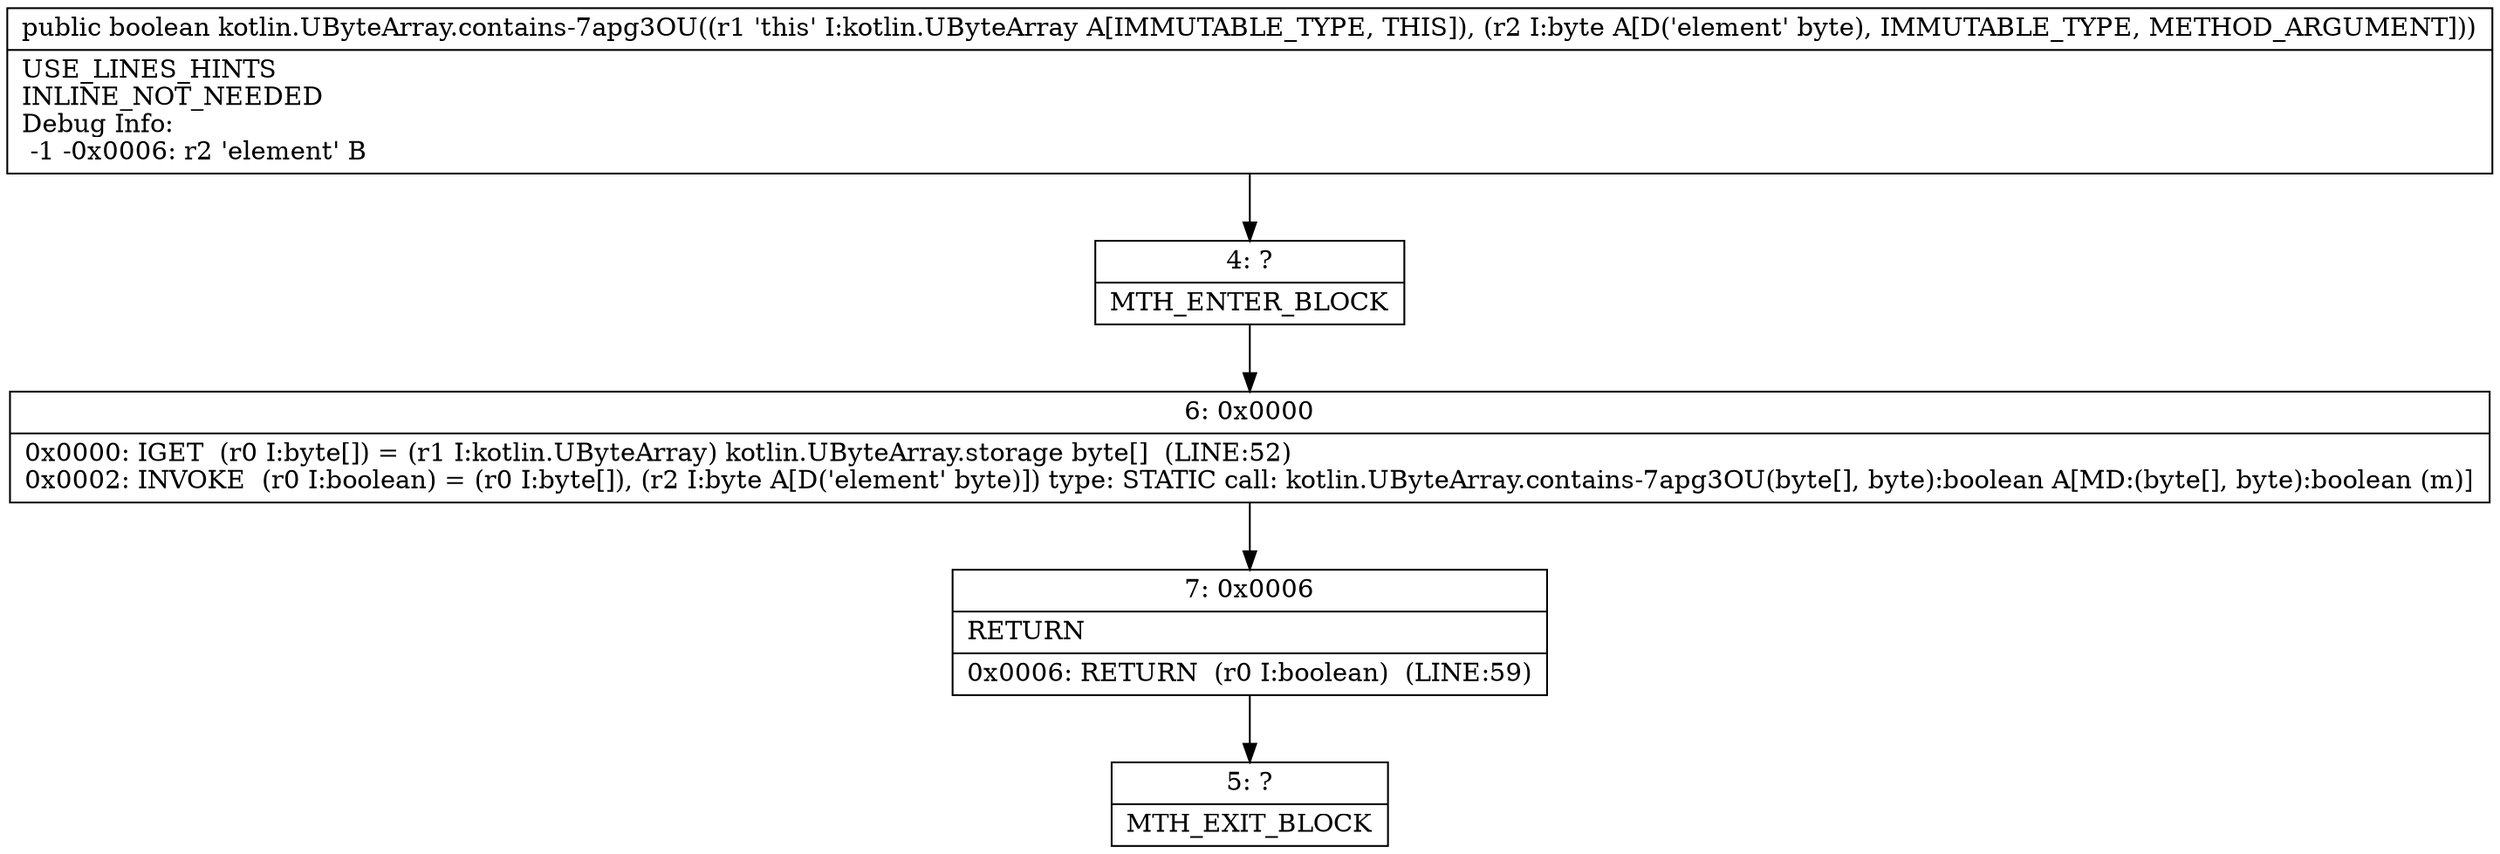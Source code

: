 digraph "CFG forkotlin.UByteArray.contains\-7apg3OU(B)Z" {
Node_4 [shape=record,label="{4\:\ ?|MTH_ENTER_BLOCK\l}"];
Node_6 [shape=record,label="{6\:\ 0x0000|0x0000: IGET  (r0 I:byte[]) = (r1 I:kotlin.UByteArray) kotlin.UByteArray.storage byte[]  (LINE:52)\l0x0002: INVOKE  (r0 I:boolean) = (r0 I:byte[]), (r2 I:byte A[D('element' byte)]) type: STATIC call: kotlin.UByteArray.contains\-7apg3OU(byte[], byte):boolean A[MD:(byte[], byte):boolean (m)]\l}"];
Node_7 [shape=record,label="{7\:\ 0x0006|RETURN\l|0x0006: RETURN  (r0 I:boolean)  (LINE:59)\l}"];
Node_5 [shape=record,label="{5\:\ ?|MTH_EXIT_BLOCK\l}"];
MethodNode[shape=record,label="{public boolean kotlin.UByteArray.contains\-7apg3OU((r1 'this' I:kotlin.UByteArray A[IMMUTABLE_TYPE, THIS]), (r2 I:byte A[D('element' byte), IMMUTABLE_TYPE, METHOD_ARGUMENT]))  | USE_LINES_HINTS\lINLINE_NOT_NEEDED\lDebug Info:\l  \-1 \-0x0006: r2 'element' B\l}"];
MethodNode -> Node_4;Node_4 -> Node_6;
Node_6 -> Node_7;
Node_7 -> Node_5;
}

